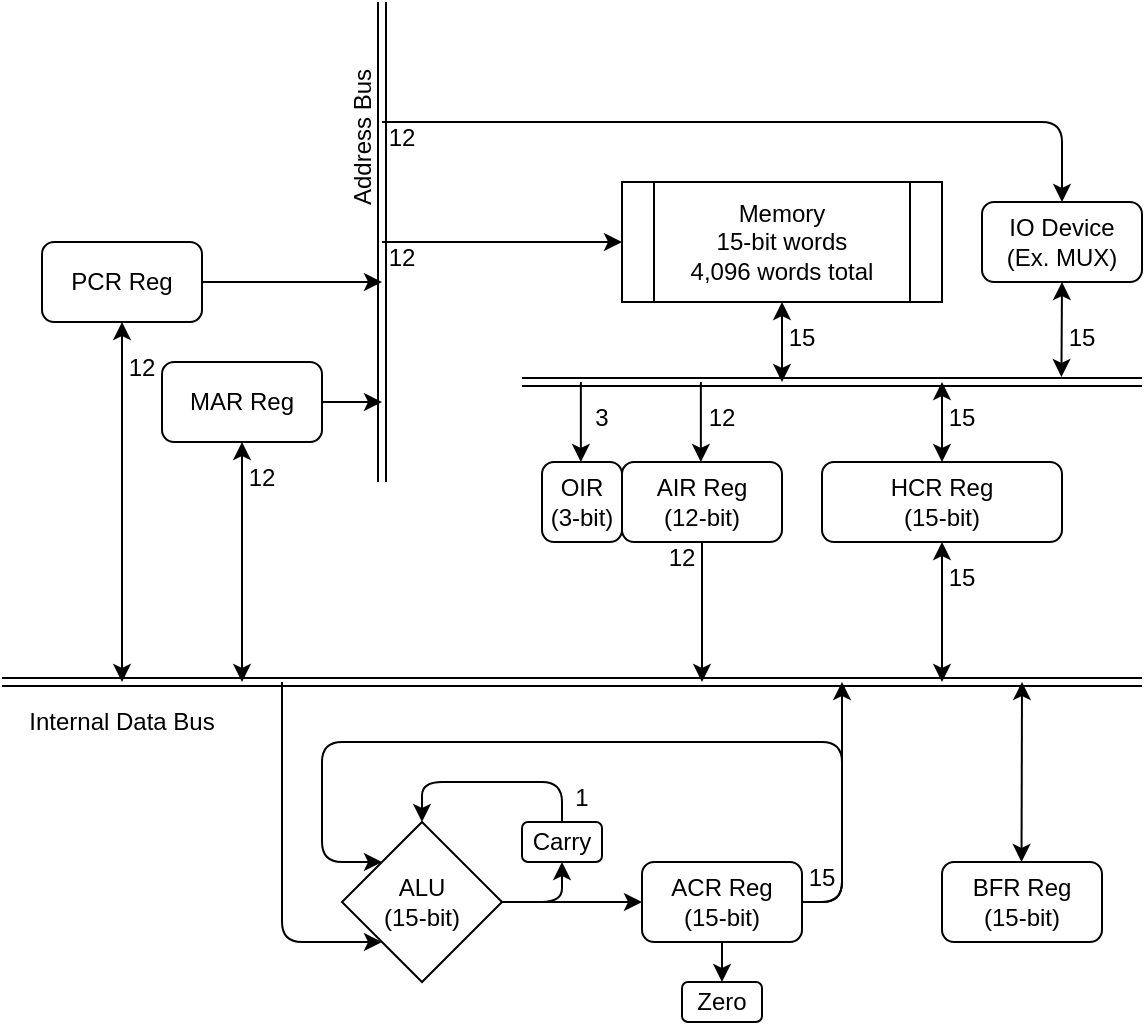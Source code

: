 <mxfile version="26.0.3">
  <diagram name="Page-1" id="EpfCC4MF7vUrArnUasot">
    <mxGraphModel dx="989" dy="582" grid="1" gridSize="10" guides="1" tooltips="1" connect="1" arrows="1" fold="1" page="1" pageScale="1" pageWidth="850" pageHeight="1100" math="0" shadow="0">
      <root>
        <mxCell id="0" />
        <mxCell id="1" parent="0" />
        <mxCell id="jHWL-6u0a14eNpleEn9y-3" value="ALU&lt;br&gt;&lt;div&gt;&lt;span style=&quot;background-color: transparent; color: light-dark(rgb(0, 0, 0), rgb(255, 255, 255));&quot;&gt;(15-bit)&lt;/span&gt;&lt;/div&gt;" style="rhombus;whiteSpace=wrap;html=1;" parent="1" vertex="1">
          <mxGeometry x="290" y="510" width="80" height="80" as="geometry" />
        </mxCell>
        <mxCell id="jHWL-6u0a14eNpleEn9y-4" value="" style="endArrow=classic;html=1;rounded=1;exitX=1;exitY=0.5;exitDx=0;exitDy=0;entryX=0;entryY=0;entryDx=0;entryDy=0;curved=0;" parent="1" source="jHWL-6u0a14eNpleEn9y-9" target="jHWL-6u0a14eNpleEn9y-3" edge="1">
          <mxGeometry width="50" height="50" relative="1" as="geometry">
            <mxPoint x="260" y="510" as="sourcePoint" />
            <mxPoint x="450" y="530" as="targetPoint" />
            <Array as="points">
              <mxPoint x="540" y="550" />
              <mxPoint x="540" y="470" />
              <mxPoint x="280" y="470" />
              <mxPoint x="280" y="530" />
            </Array>
          </mxGeometry>
        </mxCell>
        <mxCell id="jHWL-6u0a14eNpleEn9y-6" value="Carry" style="rounded=1;whiteSpace=wrap;html=1;" parent="1" vertex="1">
          <mxGeometry x="380" y="510" width="40" height="20" as="geometry" />
        </mxCell>
        <mxCell id="jHWL-6u0a14eNpleEn9y-7" value="" style="endArrow=classic;html=1;rounded=1;entryX=0.5;entryY=1;entryDx=0;entryDy=0;exitX=1;exitY=0.5;exitDx=0;exitDy=0;curved=0;" parent="1" source="jHWL-6u0a14eNpleEn9y-3" target="jHWL-6u0a14eNpleEn9y-6" edge="1">
          <mxGeometry width="50" height="50" relative="1" as="geometry">
            <mxPoint x="400" y="560" as="sourcePoint" />
            <mxPoint x="450" y="510" as="targetPoint" />
            <Array as="points">
              <mxPoint x="400" y="550" />
            </Array>
          </mxGeometry>
        </mxCell>
        <mxCell id="jHWL-6u0a14eNpleEn9y-8" value="" style="endArrow=classic;html=1;rounded=1;entryX=0.5;entryY=0;entryDx=0;entryDy=0;exitX=0.5;exitY=0;exitDx=0;exitDy=0;curved=0;" parent="1" source="jHWL-6u0a14eNpleEn9y-6" target="jHWL-6u0a14eNpleEn9y-3" edge="1">
          <mxGeometry width="50" height="50" relative="1" as="geometry">
            <mxPoint x="400" y="560" as="sourcePoint" />
            <mxPoint x="450" y="510" as="targetPoint" />
            <Array as="points">
              <mxPoint x="400" y="490" />
              <mxPoint x="330" y="490" />
            </Array>
          </mxGeometry>
        </mxCell>
        <mxCell id="jHWL-6u0a14eNpleEn9y-9" value="ACR Reg&lt;div&gt;(15-bit)&lt;/div&gt;" style="rounded=1;whiteSpace=wrap;html=1;" parent="1" vertex="1">
          <mxGeometry x="440" y="530" width="80" height="40" as="geometry" />
        </mxCell>
        <mxCell id="jHWL-6u0a14eNpleEn9y-10" value="" style="endArrow=classic;html=1;rounded=0;exitX=1;exitY=0.5;exitDx=0;exitDy=0;entryX=0;entryY=0.5;entryDx=0;entryDy=0;" parent="1" source="jHWL-6u0a14eNpleEn9y-3" target="jHWL-6u0a14eNpleEn9y-9" edge="1">
          <mxGeometry width="50" height="50" relative="1" as="geometry">
            <mxPoint x="400" y="560" as="sourcePoint" />
            <mxPoint x="450" y="510" as="targetPoint" />
          </mxGeometry>
        </mxCell>
        <mxCell id="jHWL-6u0a14eNpleEn9y-11" value="" style="shape=link;html=1;rounded=0;" parent="1" edge="1">
          <mxGeometry width="100" relative="1" as="geometry">
            <mxPoint x="120" y="440" as="sourcePoint" />
            <mxPoint x="690" y="440" as="targetPoint" />
          </mxGeometry>
        </mxCell>
        <mxCell id="jHWL-6u0a14eNpleEn9y-13" value="" style="endArrow=classic;html=1;rounded=1;entryX=0;entryY=1;entryDx=0;entryDy=0;curved=0;" parent="1" target="jHWL-6u0a14eNpleEn9y-3" edge="1">
          <mxGeometry width="50" height="50" relative="1" as="geometry">
            <mxPoint x="260" y="440" as="sourcePoint" />
            <mxPoint x="280" y="570" as="targetPoint" />
            <Array as="points">
              <mxPoint x="260" y="570" />
            </Array>
          </mxGeometry>
        </mxCell>
        <mxCell id="jHWL-6u0a14eNpleEn9y-14" value="" style="endArrow=classic;html=1;rounded=1;exitX=1;exitY=0.5;exitDx=0;exitDy=0;curved=0;" parent="1" source="jHWL-6u0a14eNpleEn9y-9" edge="1">
          <mxGeometry width="50" height="50" relative="1" as="geometry">
            <mxPoint x="380" y="500" as="sourcePoint" />
            <mxPoint x="540" y="440" as="targetPoint" />
            <Array as="points">
              <mxPoint x="540" y="550" />
            </Array>
          </mxGeometry>
        </mxCell>
        <mxCell id="jHWL-6u0a14eNpleEn9y-18" value="Memory&lt;div&gt;15-bit words&lt;/div&gt;&lt;div&gt;4,096 words total&lt;/div&gt;" style="shape=process;whiteSpace=wrap;html=1;backgroundOutline=1;" parent="1" vertex="1">
          <mxGeometry x="430" y="190" width="160" height="60" as="geometry" />
        </mxCell>
        <mxCell id="UsqFfn8_Iz3YYlIClP-J-1" value="PCR Reg" style="rounded=1;whiteSpace=wrap;html=1;" parent="1" vertex="1">
          <mxGeometry x="140" y="220" width="80" height="40" as="geometry" />
        </mxCell>
        <mxCell id="v5AjGvqn0HgfmDX3RoCq-1" value="HCR Reg&lt;div&gt;(15-bit)&lt;/div&gt;" style="rounded=1;whiteSpace=wrap;html=1;" parent="1" vertex="1">
          <mxGeometry x="530" y="330" width="120" height="40" as="geometry" />
        </mxCell>
        <mxCell id="DweMPNBi0K495fsrH_W5-2" value="" style="shape=link;html=1;rounded=0;" parent="1" edge="1">
          <mxGeometry width="100" relative="1" as="geometry">
            <mxPoint x="310" y="340" as="sourcePoint" />
            <mxPoint x="310" y="100" as="targetPoint" />
          </mxGeometry>
        </mxCell>
        <mxCell id="DweMPNBi0K495fsrH_W5-3" value="" style="endArrow=classic;html=1;rounded=0;" parent="1" target="jHWL-6u0a14eNpleEn9y-18" edge="1">
          <mxGeometry width="50" height="50" relative="1" as="geometry">
            <mxPoint x="310" y="220" as="sourcePoint" />
            <mxPoint x="480" y="180" as="targetPoint" />
          </mxGeometry>
        </mxCell>
        <mxCell id="DweMPNBi0K495fsrH_W5-4" value="12" style="text;html=1;align=center;verticalAlign=middle;whiteSpace=wrap;rounded=0;" parent="1" vertex="1">
          <mxGeometry x="310" y="220" width="20" height="15" as="geometry" />
        </mxCell>
        <mxCell id="DweMPNBi0K495fsrH_W5-7" value="" style="endArrow=classic;html=1;rounded=0;exitX=1;exitY=0.5;exitDx=0;exitDy=0;" parent="1" source="UsqFfn8_Iz3YYlIClP-J-1" edge="1">
          <mxGeometry width="50" height="50" relative="1" as="geometry">
            <mxPoint x="340" y="320" as="sourcePoint" />
            <mxPoint x="310" y="240" as="targetPoint" />
          </mxGeometry>
        </mxCell>
        <mxCell id="DweMPNBi0K495fsrH_W5-15" value="15" style="text;html=1;align=center;verticalAlign=middle;whiteSpace=wrap;rounded=0;" parent="1" vertex="1">
          <mxGeometry x="510" y="260" width="20" height="15" as="geometry" />
        </mxCell>
        <mxCell id="DweMPNBi0K495fsrH_W5-18" value="" style="endArrow=classic;startArrow=classic;html=1;rounded=0;entryX=0.5;entryY=1;entryDx=0;entryDy=0;" parent="1" target="v5AjGvqn0HgfmDX3RoCq-1" edge="1">
          <mxGeometry width="50" height="50" relative="1" as="geometry">
            <mxPoint x="590" y="440" as="sourcePoint" />
            <mxPoint x="450" y="380" as="targetPoint" />
          </mxGeometry>
        </mxCell>
        <mxCell id="DweMPNBi0K495fsrH_W5-19" value="" style="endArrow=classic;startArrow=classic;html=1;rounded=0;entryX=0.5;entryY=1;entryDx=0;entryDy=0;" parent="1" target="UsqFfn8_Iz3YYlIClP-J-1" edge="1">
          <mxGeometry width="50" height="50" relative="1" as="geometry">
            <mxPoint x="180" y="440" as="sourcePoint" />
            <mxPoint x="440" y="340" as="targetPoint" />
          </mxGeometry>
        </mxCell>
        <mxCell id="DweMPNBi0K495fsrH_W5-20" value="12" style="text;html=1;align=center;verticalAlign=middle;whiteSpace=wrap;rounded=0;" parent="1" vertex="1">
          <mxGeometry x="180" y="275" width="20" height="15" as="geometry" />
        </mxCell>
        <mxCell id="DweMPNBi0K495fsrH_W5-22" value="15" style="text;html=1;align=center;verticalAlign=middle;whiteSpace=wrap;rounded=0;" parent="1" vertex="1">
          <mxGeometry x="590" y="380" width="20" height="15" as="geometry" />
        </mxCell>
        <mxCell id="DweMPNBi0K495fsrH_W5-23" value="15" style="text;html=1;align=center;verticalAlign=middle;whiteSpace=wrap;rounded=0;" parent="1" vertex="1">
          <mxGeometry x="520" y="530" width="20" height="15" as="geometry" />
        </mxCell>
        <mxCell id="DweMPNBi0K495fsrH_W5-24" value="1" style="text;html=1;align=center;verticalAlign=middle;whiteSpace=wrap;rounded=0;" parent="1" vertex="1">
          <mxGeometry x="400" y="490" width="20" height="15" as="geometry" />
        </mxCell>
        <mxCell id="DweMPNBi0K495fsrH_W5-25" value="Zero" style="rounded=1;whiteSpace=wrap;html=1;" parent="1" vertex="1">
          <mxGeometry x="460" y="590" width="40" height="20" as="geometry" />
        </mxCell>
        <mxCell id="DweMPNBi0K495fsrH_W5-26" value="" style="endArrow=classic;html=1;rounded=0;entryX=0.5;entryY=0;entryDx=0;entryDy=0;exitX=0.5;exitY=1;exitDx=0;exitDy=0;" parent="1" source="jHWL-6u0a14eNpleEn9y-9" target="DweMPNBi0K495fsrH_W5-25" edge="1">
          <mxGeometry width="50" height="50" relative="1" as="geometry">
            <mxPoint x="380" y="470" as="sourcePoint" />
            <mxPoint x="430" y="420" as="targetPoint" />
          </mxGeometry>
        </mxCell>
        <mxCell id="LQZRk-e0B-Br-l3X5SW4-2" value="" style="shape=link;html=1;rounded=0;" parent="1" edge="1">
          <mxGeometry width="100" relative="1" as="geometry">
            <mxPoint x="380" y="290" as="sourcePoint" />
            <mxPoint x="690" y="290" as="targetPoint" />
          </mxGeometry>
        </mxCell>
        <mxCell id="LQZRk-e0B-Br-l3X5SW4-5" value="12" style="text;html=1;align=center;verticalAlign=middle;whiteSpace=wrap;rounded=0;" parent="1" vertex="1">
          <mxGeometry x="470" y="300" width="20" height="15" as="geometry" />
        </mxCell>
        <mxCell id="LQZRk-e0B-Br-l3X5SW4-11" value="" style="endArrow=classic;startArrow=classic;html=1;rounded=0;entryX=0.5;entryY=1;entryDx=0;entryDy=0;" parent="1" target="jHWL-6u0a14eNpleEn9y-18" edge="1">
          <mxGeometry width="50" height="50" relative="1" as="geometry">
            <mxPoint x="510" y="290" as="sourcePoint" />
            <mxPoint x="510" y="260" as="targetPoint" />
          </mxGeometry>
        </mxCell>
        <mxCell id="LQZRk-e0B-Br-l3X5SW4-13" value="" style="endArrow=classic;startArrow=classic;html=1;rounded=0;exitX=0.5;exitY=0;exitDx=0;exitDy=0;" parent="1" source="v5AjGvqn0HgfmDX3RoCq-1" edge="1">
          <mxGeometry width="50" height="50" relative="1" as="geometry">
            <mxPoint x="540" y="340" as="sourcePoint" />
            <mxPoint x="590" y="290" as="targetPoint" />
          </mxGeometry>
        </mxCell>
        <mxCell id="LQZRk-e0B-Br-l3X5SW4-16" value="Address Bus" style="text;html=1;align=center;verticalAlign=middle;whiteSpace=wrap;rounded=0;rotation=-90;" parent="1" vertex="1">
          <mxGeometry x="260" y="157.5" width="80" height="20" as="geometry" />
        </mxCell>
        <mxCell id="LQZRk-e0B-Br-l3X5SW4-17" value="Internal Data Bus" style="text;html=1;align=center;verticalAlign=middle;whiteSpace=wrap;rounded=0;" parent="1" vertex="1">
          <mxGeometry x="130" y="450" width="100" height="20" as="geometry" />
        </mxCell>
        <mxCell id="LQZRk-e0B-Br-l3X5SW4-18" value="" style="endArrow=classic;html=1;rounded=1;entryX=0.5;entryY=0;entryDx=0;entryDy=0;curved=0;" parent="1" target="LQZRk-e0B-Br-l3X5SW4-19" edge="1">
          <mxGeometry width="50" height="50" relative="1" as="geometry">
            <mxPoint x="310" y="160" as="sourcePoint" />
            <mxPoint x="140" y="202.5" as="targetPoint" />
            <Array as="points">
              <mxPoint x="650" y="160" />
            </Array>
          </mxGeometry>
        </mxCell>
        <mxCell id="LQZRk-e0B-Br-l3X5SW4-19" value="IO Device&lt;div&gt;(Ex. MUX)&lt;/div&gt;" style="rounded=1;whiteSpace=wrap;html=1;" parent="1" vertex="1">
          <mxGeometry x="610" y="200" width="80" height="40" as="geometry" />
        </mxCell>
        <mxCell id="CmXJFeDuhTrewsavq2dF-1" value="" style="endArrow=classic;html=1;rounded=0;" parent="1" edge="1">
          <mxGeometry width="50" height="50" relative="1" as="geometry">
            <mxPoint x="470" y="370" as="sourcePoint" />
            <mxPoint x="470" y="440" as="targetPoint" />
          </mxGeometry>
        </mxCell>
        <mxCell id="CmXJFeDuhTrewsavq2dF-2" value="12" style="text;html=1;align=center;verticalAlign=middle;whiteSpace=wrap;rounded=0;" parent="1" vertex="1">
          <mxGeometry x="450" y="370" width="20" height="15" as="geometry" />
        </mxCell>
        <mxCell id="u_pV6VuqghmwTWArrMlY-1" value="AIR Reg&lt;br&gt;(12-bit)" style="rounded=1;whiteSpace=wrap;html=1;" parent="1" vertex="1">
          <mxGeometry x="430" y="330" width="80" height="40" as="geometry" />
        </mxCell>
        <mxCell id="u_pV6VuqghmwTWArrMlY-2" value="OIR&lt;br&gt;(3-bit)" style="rounded=1;whiteSpace=wrap;html=1;" parent="1" vertex="1">
          <mxGeometry x="390" y="330" width="40" height="40" as="geometry" />
        </mxCell>
        <mxCell id="u_pV6VuqghmwTWArrMlY-4" value="3" style="text;html=1;align=center;verticalAlign=middle;whiteSpace=wrap;rounded=0;" parent="1" vertex="1">
          <mxGeometry x="410" y="300" width="20" height="15" as="geometry" />
        </mxCell>
        <mxCell id="u_pV6VuqghmwTWArrMlY-8" value="" style="endArrow=classic;html=1;rounded=0;" parent="1" edge="1">
          <mxGeometry width="50" height="50" relative="1" as="geometry">
            <mxPoint x="469.43" y="290" as="sourcePoint" />
            <mxPoint x="469.43" y="330" as="targetPoint" />
          </mxGeometry>
        </mxCell>
        <mxCell id="u_pV6VuqghmwTWArrMlY-9" value="" style="endArrow=classic;html=1;rounded=0;" parent="1" edge="1">
          <mxGeometry width="50" height="50" relative="1" as="geometry">
            <mxPoint x="409.43" y="290" as="sourcePoint" />
            <mxPoint x="409.43" y="330" as="targetPoint" />
          </mxGeometry>
        </mxCell>
        <mxCell id="7SAc16yVH1_Fr9pYNYPY-1" value="15" style="text;html=1;align=center;verticalAlign=middle;whiteSpace=wrap;rounded=0;" parent="1" vertex="1">
          <mxGeometry x="590" y="300" width="20" height="15" as="geometry" />
        </mxCell>
        <mxCell id="Wc66qXJ_jYHAElf0Oh26-1" value="" style="endArrow=classic;startArrow=classic;html=1;rounded=0;entryX=0.5;entryY=1;entryDx=0;entryDy=0;" parent="1" target="LQZRk-e0B-Br-l3X5SW4-19" edge="1">
          <mxGeometry width="50" height="50" relative="1" as="geometry">
            <mxPoint x="649.71" y="287.5" as="sourcePoint" />
            <mxPoint x="649.71" y="247.5" as="targetPoint" />
          </mxGeometry>
        </mxCell>
        <mxCell id="Wc66qXJ_jYHAElf0Oh26-2" value="15" style="text;html=1;align=center;verticalAlign=middle;whiteSpace=wrap;rounded=0;" parent="1" vertex="1">
          <mxGeometry x="650" y="260" width="20" height="15" as="geometry" />
        </mxCell>
        <mxCell id="Wc66qXJ_jYHAElf0Oh26-3" value="12" style="text;html=1;align=center;verticalAlign=middle;whiteSpace=wrap;rounded=0;" parent="1" vertex="1">
          <mxGeometry x="310" y="160" width="20" height="15" as="geometry" />
        </mxCell>
        <mxCell id="2S7B9NLWa2yke77nETyY-1" value="MAR Reg" style="rounded=1;whiteSpace=wrap;html=1;" parent="1" vertex="1">
          <mxGeometry x="200" y="280" width="80" height="40" as="geometry" />
        </mxCell>
        <mxCell id="2S7B9NLWa2yke77nETyY-2" value="" style="endArrow=classic;html=1;rounded=0;exitX=1;exitY=0.5;exitDx=0;exitDy=0;" parent="1" source="2S7B9NLWa2yke77nETyY-1" edge="1">
          <mxGeometry width="50" height="50" relative="1" as="geometry">
            <mxPoint x="400" y="380" as="sourcePoint" />
            <mxPoint x="310" y="300" as="targetPoint" />
          </mxGeometry>
        </mxCell>
        <mxCell id="2S7B9NLWa2yke77nETyY-3" value="" style="endArrow=classic;startArrow=classic;html=1;rounded=0;entryX=0.5;entryY=1;entryDx=0;entryDy=0;" parent="1" target="2S7B9NLWa2yke77nETyY-1" edge="1">
          <mxGeometry width="50" height="50" relative="1" as="geometry">
            <mxPoint x="240" y="440" as="sourcePoint" />
            <mxPoint x="190" y="270" as="targetPoint" />
          </mxGeometry>
        </mxCell>
        <mxCell id="2S7B9NLWa2yke77nETyY-4" value="12" style="text;html=1;align=center;verticalAlign=middle;whiteSpace=wrap;rounded=0;" parent="1" vertex="1">
          <mxGeometry x="240" y="330" width="20" height="15" as="geometry" />
        </mxCell>
        <mxCell id="fM9_t5VcRm0ytVEcimyW-1" value="BFR Reg&lt;div&gt;(15-bit)&lt;/div&gt;" style="rounded=1;whiteSpace=wrap;html=1;" vertex="1" parent="1">
          <mxGeometry x="590" y="530" width="80" height="40" as="geometry" />
        </mxCell>
        <mxCell id="fM9_t5VcRm0ytVEcimyW-2" value="" style="endArrow=classic;startArrow=classic;html=1;rounded=0;" edge="1" parent="1">
          <mxGeometry width="50" height="50" relative="1" as="geometry">
            <mxPoint x="629.76" y="530" as="sourcePoint" />
            <mxPoint x="630" y="440" as="targetPoint" />
          </mxGeometry>
        </mxCell>
      </root>
    </mxGraphModel>
  </diagram>
</mxfile>
